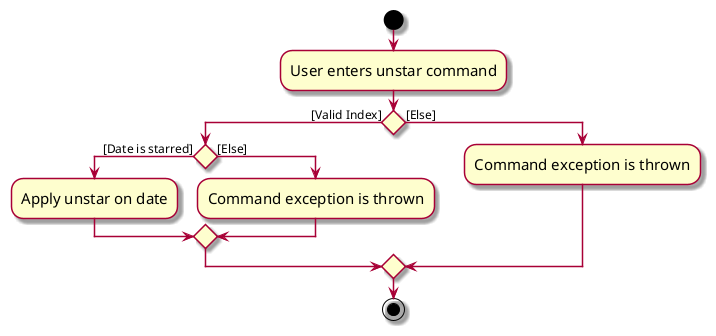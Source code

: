 
@startuml
skin rose
skinparam ActivityFontSize 15
skinparam ArrowFontSize 12

start
:User enters unstar command;

if () then ([Valid Index])
    if () then ([Date is starred])
        :Apply unstar on date;
    else ([Else])
        :Command exception is thrown;
    endif
else ([Else])
    :Command exception is thrown;
endif

stop
@enduml
